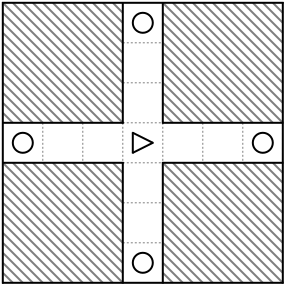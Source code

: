 <?xml version="1.0" encoding="UTF-8"?>
<dia:diagram xmlns:dia="http://www.lysator.liu.se/~alla/dia/">
  <dia:layer name="grilla" visible="true">
    <dia:object type="Standard - Line" version="0" id="O0">
      <dia:attribute name="obj_pos">
        <dia:point val="10.5,5.5"/>
      </dia:attribute>
      <dia:attribute name="obj_bb">
        <dia:rectangle val="10.475,5.475;10.525,7.525"/>
      </dia:attribute>
      <dia:attribute name="conn_endpoints">
        <dia:point val="10.5,5.5"/>
        <dia:point val="10.5,7.5"/>
      </dia:attribute>
      <dia:attribute name="numcp">
        <dia:int val="1"/>
      </dia:attribute>
      <dia:attribute name="line_color">
        <dia:color val="#7f7f7f"/>
      </dia:attribute>
      <dia:attribute name="line_width">
        <dia:real val="0.05"/>
      </dia:attribute>
      <dia:attribute name="line_style">
        <dia:enum val="4"/>
      </dia:attribute>
    </dia:object>
    <dia:object type="Standard - Line" version="0" id="O1">
      <dia:attribute name="obj_pos">
        <dia:point val="14.5,11.5"/>
      </dia:attribute>
      <dia:attribute name="obj_bb">
        <dia:rectangle val="14.475,11.475;16.525,11.525"/>
      </dia:attribute>
      <dia:attribute name="conn_endpoints">
        <dia:point val="14.5,11.5"/>
        <dia:point val="16.5,11.5"/>
      </dia:attribute>
      <dia:attribute name="numcp">
        <dia:int val="1"/>
      </dia:attribute>
      <dia:attribute name="line_color">
        <dia:color val="#7f7f7f"/>
      </dia:attribute>
      <dia:attribute name="line_width">
        <dia:real val="0.05"/>
      </dia:attribute>
      <dia:attribute name="line_style">
        <dia:enum val="4"/>
      </dia:attribute>
    </dia:object>
    <dia:object type="Standard - Line" version="0" id="O2">
      <dia:attribute name="obj_pos">
        <dia:point val="12.5,5.5"/>
      </dia:attribute>
      <dia:attribute name="obj_bb">
        <dia:rectangle val="12.475,5.475;12.525,7.525"/>
      </dia:attribute>
      <dia:attribute name="conn_endpoints">
        <dia:point val="12.5,5.5"/>
        <dia:point val="12.5,7.5"/>
      </dia:attribute>
      <dia:attribute name="numcp">
        <dia:int val="1"/>
      </dia:attribute>
      <dia:attribute name="line_color">
        <dia:color val="#7f7f7f"/>
      </dia:attribute>
      <dia:attribute name="line_width">
        <dia:real val="0.05"/>
      </dia:attribute>
      <dia:attribute name="line_style">
        <dia:enum val="4"/>
      </dia:attribute>
    </dia:object>
    <dia:object type="Standard - Line" version="0" id="O3">
      <dia:attribute name="obj_pos">
        <dia:point val="14.5,5.5"/>
      </dia:attribute>
      <dia:attribute name="obj_bb">
        <dia:rectangle val="14.475,5.475;16.525,5.525"/>
      </dia:attribute>
      <dia:attribute name="conn_endpoints">
        <dia:point val="14.5,5.5"/>
        <dia:point val="16.5,5.5"/>
      </dia:attribute>
      <dia:attribute name="numcp">
        <dia:int val="1"/>
      </dia:attribute>
      <dia:attribute name="line_color">
        <dia:color val="#7f7f7f"/>
      </dia:attribute>
      <dia:attribute name="line_width">
        <dia:real val="0.05"/>
      </dia:attribute>
      <dia:attribute name="line_style">
        <dia:enum val="4"/>
      </dia:attribute>
    </dia:object>
    <dia:object type="Standard - Line" version="0" id="O4">
      <dia:attribute name="obj_pos">
        <dia:point val="14.5,7.5"/>
      </dia:attribute>
      <dia:attribute name="obj_bb">
        <dia:rectangle val="14.475,7.475;16.525,7.525"/>
      </dia:attribute>
      <dia:attribute name="conn_endpoints">
        <dia:point val="14.5,7.5"/>
        <dia:point val="16.5,7.5"/>
      </dia:attribute>
      <dia:attribute name="numcp">
        <dia:int val="1"/>
      </dia:attribute>
      <dia:attribute name="line_color">
        <dia:color val="#7f7f7f"/>
      </dia:attribute>
      <dia:attribute name="line_width">
        <dia:real val="0.05"/>
      </dia:attribute>
      <dia:attribute name="line_style">
        <dia:enum val="4"/>
      </dia:attribute>
    </dia:object>
    <dia:object type="Standard - Line" version="0" id="O5">
      <dia:attribute name="obj_pos">
        <dia:point val="18.5,5.5"/>
      </dia:attribute>
      <dia:attribute name="obj_bb">
        <dia:rectangle val="18.475,5.475;18.525,7.525"/>
      </dia:attribute>
      <dia:attribute name="conn_endpoints">
        <dia:point val="18.5,5.5"/>
        <dia:point val="18.5,7.5"/>
      </dia:attribute>
      <dia:attribute name="numcp">
        <dia:int val="1"/>
      </dia:attribute>
      <dia:attribute name="line_color">
        <dia:color val="#7f7f7f"/>
      </dia:attribute>
      <dia:attribute name="line_width">
        <dia:real val="0.05"/>
      </dia:attribute>
      <dia:attribute name="line_style">
        <dia:enum val="4"/>
      </dia:attribute>
    </dia:object>
    <dia:object type="Standard - Line" version="0" id="O6">
      <dia:attribute name="obj_pos">
        <dia:point val="14.5,9.5"/>
      </dia:attribute>
      <dia:attribute name="obj_bb">
        <dia:rectangle val="14.475,9.475;16.525,9.525"/>
      </dia:attribute>
      <dia:attribute name="conn_endpoints">
        <dia:point val="14.5,9.5"/>
        <dia:point val="16.5,9.5"/>
      </dia:attribute>
      <dia:attribute name="numcp">
        <dia:int val="1"/>
      </dia:attribute>
      <dia:attribute name="line_color">
        <dia:color val="#7f7f7f"/>
      </dia:attribute>
      <dia:attribute name="line_width">
        <dia:real val="0.05"/>
      </dia:attribute>
      <dia:attribute name="line_style">
        <dia:enum val="4"/>
      </dia:attribute>
    </dia:object>
    <dia:object type="Standard - Line" version="0" id="O7">
      <dia:attribute name="obj_pos">
        <dia:point val="16.5,5.5"/>
      </dia:attribute>
      <dia:attribute name="obj_bb">
        <dia:rectangle val="16.475,5.475;16.525,7.525"/>
      </dia:attribute>
      <dia:attribute name="conn_endpoints">
        <dia:point val="16.5,5.5"/>
        <dia:point val="16.5,7.5"/>
      </dia:attribute>
      <dia:attribute name="numcp">
        <dia:int val="1"/>
      </dia:attribute>
      <dia:attribute name="line_color">
        <dia:color val="#7f7f7f"/>
      </dia:attribute>
      <dia:attribute name="line_width">
        <dia:real val="0.05"/>
      </dia:attribute>
      <dia:attribute name="line_style">
        <dia:enum val="4"/>
      </dia:attribute>
    </dia:object>
    <dia:object type="Standard - Line" version="0" id="O8">
      <dia:attribute name="obj_pos">
        <dia:point val="14.5,5.5"/>
      </dia:attribute>
      <dia:attribute name="obj_bb">
        <dia:rectangle val="14.475,5.475;14.525,7.525"/>
      </dia:attribute>
      <dia:attribute name="conn_endpoints">
        <dia:point val="14.5,5.5"/>
        <dia:point val="14.5,7.5"/>
      </dia:attribute>
      <dia:attribute name="numcp">
        <dia:int val="1"/>
      </dia:attribute>
      <dia:attribute name="line_color">
        <dia:color val="#7f7f7f"/>
      </dia:attribute>
      <dia:attribute name="line_width">
        <dia:real val="0.05"/>
      </dia:attribute>
      <dia:attribute name="line_style">
        <dia:enum val="4"/>
      </dia:attribute>
    </dia:object>
    <dia:object type="Standard - Line" version="0" id="O9">
      <dia:attribute name="obj_pos">
        <dia:point val="20.5,5.5"/>
      </dia:attribute>
      <dia:attribute name="obj_bb">
        <dia:rectangle val="20.475,5.475;20.525,7.525"/>
      </dia:attribute>
      <dia:attribute name="conn_endpoints">
        <dia:point val="20.5,5.5"/>
        <dia:point val="20.5,7.5"/>
      </dia:attribute>
      <dia:attribute name="numcp">
        <dia:int val="1"/>
      </dia:attribute>
      <dia:attribute name="line_color">
        <dia:color val="#7f7f7f"/>
      </dia:attribute>
      <dia:attribute name="line_width">
        <dia:real val="0.05"/>
      </dia:attribute>
      <dia:attribute name="line_style">
        <dia:enum val="4"/>
      </dia:attribute>
    </dia:object>
    <dia:object type="Standard - Line" version="0" id="O10">
      <dia:attribute name="obj_pos">
        <dia:point val="14.5,3.5"/>
      </dia:attribute>
      <dia:attribute name="obj_bb">
        <dia:rectangle val="14.475,3.475;16.525,3.525"/>
      </dia:attribute>
      <dia:attribute name="conn_endpoints">
        <dia:point val="14.5,3.5"/>
        <dia:point val="16.5,3.5"/>
      </dia:attribute>
      <dia:attribute name="numcp">
        <dia:int val="1"/>
      </dia:attribute>
      <dia:attribute name="line_color">
        <dia:color val="#7f7f7f"/>
      </dia:attribute>
      <dia:attribute name="line_width">
        <dia:real val="0.05"/>
      </dia:attribute>
      <dia:attribute name="line_style">
        <dia:enum val="4"/>
      </dia:attribute>
    </dia:object>
    <dia:object type="Standard - Line" version="0" id="O11">
      <dia:attribute name="obj_pos">
        <dia:point val="14.5,1.5"/>
      </dia:attribute>
      <dia:attribute name="obj_bb">
        <dia:rectangle val="14.475,1.475;16.525,1.525"/>
      </dia:attribute>
      <dia:attribute name="conn_endpoints">
        <dia:point val="14.5,1.5"/>
        <dia:point val="16.5,1.5"/>
      </dia:attribute>
      <dia:attribute name="numcp">
        <dia:int val="1"/>
      </dia:attribute>
      <dia:attribute name="line_color">
        <dia:color val="#7f7f7f"/>
      </dia:attribute>
      <dia:attribute name="line_width">
        <dia:real val="0.05"/>
      </dia:attribute>
      <dia:attribute name="line_style">
        <dia:enum val="4"/>
      </dia:attribute>
    </dia:object>
  </dia:layer>
  <dia:layer name="rallado" visible="true">
    <dia:object type="Standard - Line" version="0" id="O12">
      <dia:attribute name="obj_pos">
        <dia:point val="14,-0.5"/>
      </dia:attribute>
      <dia:attribute name="obj_bb">
        <dia:rectangle val="13.929,-0.571;14.571,0.071"/>
      </dia:attribute>
      <dia:attribute name="conn_endpoints">
        <dia:point val="14,-0.5"/>
        <dia:point val="14.5,0"/>
      </dia:attribute>
      <dia:attribute name="numcp">
        <dia:int val="1"/>
      </dia:attribute>
      <dia:attribute name="line_color">
        <dia:color val="#7f7f7f"/>
      </dia:attribute>
    </dia:object>
    <dia:object type="Standard - Line" version="0" id="O13">
      <dia:attribute name="obj_pos">
        <dia:point val="13.5,-0.5"/>
      </dia:attribute>
      <dia:attribute name="obj_bb">
        <dia:rectangle val="13.429,-0.571;14.571,0.571"/>
      </dia:attribute>
      <dia:attribute name="conn_endpoints">
        <dia:point val="13.5,-0.5"/>
        <dia:point val="14.5,0.5"/>
      </dia:attribute>
      <dia:attribute name="numcp">
        <dia:int val="1"/>
      </dia:attribute>
      <dia:attribute name="line_color">
        <dia:color val="#7f7f7f"/>
      </dia:attribute>
    </dia:object>
    <dia:object type="Standard - Line" version="0" id="O14">
      <dia:attribute name="obj_pos">
        <dia:point val="13,-0.5"/>
      </dia:attribute>
      <dia:attribute name="obj_bb">
        <dia:rectangle val="12.929,-0.571;14.571,1.071"/>
      </dia:attribute>
      <dia:attribute name="conn_endpoints">
        <dia:point val="13,-0.5"/>
        <dia:point val="14.5,1"/>
      </dia:attribute>
      <dia:attribute name="numcp">
        <dia:int val="1"/>
      </dia:attribute>
      <dia:attribute name="line_color">
        <dia:color val="#7f7f7f"/>
      </dia:attribute>
    </dia:object>
    <dia:object type="Standard - Line" version="0" id="O15">
      <dia:attribute name="obj_pos">
        <dia:point val="12.5,-0.5"/>
      </dia:attribute>
      <dia:attribute name="obj_bb">
        <dia:rectangle val="12.429,-0.571;14.571,1.571"/>
      </dia:attribute>
      <dia:attribute name="conn_endpoints">
        <dia:point val="12.5,-0.5"/>
        <dia:point val="14.5,1.5"/>
      </dia:attribute>
      <dia:attribute name="numcp">
        <dia:int val="1"/>
      </dia:attribute>
      <dia:attribute name="line_color">
        <dia:color val="#7f7f7f"/>
      </dia:attribute>
    </dia:object>
    <dia:object type="Standard - Line" version="0" id="O16">
      <dia:attribute name="obj_pos">
        <dia:point val="12,-0.5"/>
      </dia:attribute>
      <dia:attribute name="obj_bb">
        <dia:rectangle val="11.929,-0.571;14.571,2.071"/>
      </dia:attribute>
      <dia:attribute name="conn_endpoints">
        <dia:point val="12,-0.5"/>
        <dia:point val="14.5,2"/>
      </dia:attribute>
      <dia:attribute name="numcp">
        <dia:int val="1"/>
      </dia:attribute>
      <dia:attribute name="line_color">
        <dia:color val="#7f7f7f"/>
      </dia:attribute>
    </dia:object>
    <dia:object type="Standard - Line" version="0" id="O17">
      <dia:attribute name="obj_pos">
        <dia:point val="11.5,-0.5"/>
      </dia:attribute>
      <dia:attribute name="obj_bb">
        <dia:rectangle val="11.429,-0.571;14.571,2.571"/>
      </dia:attribute>
      <dia:attribute name="conn_endpoints">
        <dia:point val="11.5,-0.5"/>
        <dia:point val="14.5,2.5"/>
      </dia:attribute>
      <dia:attribute name="numcp">
        <dia:int val="1"/>
      </dia:attribute>
      <dia:attribute name="line_color">
        <dia:color val="#7f7f7f"/>
      </dia:attribute>
    </dia:object>
    <dia:object type="Standard - Line" version="0" id="O18">
      <dia:attribute name="obj_pos">
        <dia:point val="8.5,-0.5"/>
      </dia:attribute>
      <dia:attribute name="obj_bb">
        <dia:rectangle val="8.429,-0.571;14.571,5.571"/>
      </dia:attribute>
      <dia:attribute name="conn_endpoints">
        <dia:point val="8.5,-0.5"/>
        <dia:point val="14.5,5.5"/>
      </dia:attribute>
      <dia:attribute name="numcp">
        <dia:int val="1"/>
      </dia:attribute>
      <dia:attribute name="line_color">
        <dia:color val="#7f7f7f"/>
      </dia:attribute>
    </dia:object>
    <dia:object type="Standard - Line" version="0" id="O19">
      <dia:attribute name="obj_pos">
        <dia:point val="10.5,-0.5"/>
      </dia:attribute>
      <dia:attribute name="obj_bb">
        <dia:rectangle val="10.429,-0.571;14.571,3.571"/>
      </dia:attribute>
      <dia:attribute name="conn_endpoints">
        <dia:point val="10.5,-0.5"/>
        <dia:point val="14.5,3.5"/>
      </dia:attribute>
      <dia:attribute name="numcp">
        <dia:int val="1"/>
      </dia:attribute>
      <dia:attribute name="line_color">
        <dia:color val="#7f7f7f"/>
      </dia:attribute>
    </dia:object>
    <dia:object type="Standard - Line" version="0" id="O20">
      <dia:attribute name="obj_pos">
        <dia:point val="10,-0.5"/>
      </dia:attribute>
      <dia:attribute name="obj_bb">
        <dia:rectangle val="9.929,-0.571;14.571,4.071"/>
      </dia:attribute>
      <dia:attribute name="conn_endpoints">
        <dia:point val="10,-0.5"/>
        <dia:point val="14.5,4"/>
      </dia:attribute>
      <dia:attribute name="numcp">
        <dia:int val="1"/>
      </dia:attribute>
      <dia:attribute name="line_color">
        <dia:color val="#7f7f7f"/>
      </dia:attribute>
    </dia:object>
    <dia:object type="Standard - Line" version="0" id="O21">
      <dia:attribute name="obj_pos">
        <dia:point val="9.5,-0.5"/>
      </dia:attribute>
      <dia:attribute name="obj_bb">
        <dia:rectangle val="9.429,-0.571;14.571,4.571"/>
      </dia:attribute>
      <dia:attribute name="conn_endpoints">
        <dia:point val="9.5,-0.5"/>
        <dia:point val="14.5,4.5"/>
      </dia:attribute>
      <dia:attribute name="numcp">
        <dia:int val="1"/>
      </dia:attribute>
      <dia:attribute name="line_color">
        <dia:color val="#7f7f7f"/>
      </dia:attribute>
    </dia:object>
    <dia:object type="Standard - Line" version="0" id="O22">
      <dia:attribute name="obj_pos">
        <dia:point val="14.5,5"/>
      </dia:attribute>
      <dia:attribute name="obj_bb">
        <dia:rectangle val="8.929,-0.571;14.571,5.071"/>
      </dia:attribute>
      <dia:attribute name="conn_endpoints">
        <dia:point val="14.5,5"/>
        <dia:point val="9,-0.5"/>
      </dia:attribute>
      <dia:attribute name="numcp">
        <dia:int val="1"/>
      </dia:attribute>
      <dia:attribute name="line_color">
        <dia:color val="#7f7f7f"/>
      </dia:attribute>
    </dia:object>
    <dia:object type="Standard - Line" version="0" id="O23">
      <dia:attribute name="obj_pos">
        <dia:point val="14.5,3"/>
      </dia:attribute>
      <dia:attribute name="obj_bb">
        <dia:rectangle val="10.929,-0.571;14.571,3.071"/>
      </dia:attribute>
      <dia:attribute name="conn_endpoints">
        <dia:point val="14.5,3"/>
        <dia:point val="11,-0.5"/>
      </dia:attribute>
      <dia:attribute name="numcp">
        <dia:int val="1"/>
      </dia:attribute>
      <dia:attribute name="line_color">
        <dia:color val="#7f7f7f"/>
      </dia:attribute>
    </dia:object>
    <dia:object type="Standard - Line" version="0" id="O24">
      <dia:attribute name="obj_pos">
        <dia:point val="14,5.5"/>
      </dia:attribute>
      <dia:attribute name="obj_bb">
        <dia:rectangle val="8.429,-0.071;14.071,5.571"/>
      </dia:attribute>
      <dia:attribute name="conn_endpoints">
        <dia:point val="14,5.5"/>
        <dia:point val="8.5,8.882e-16"/>
      </dia:attribute>
      <dia:attribute name="numcp">
        <dia:int val="1"/>
      </dia:attribute>
      <dia:attribute name="line_color">
        <dia:color val="#7f7f7f"/>
      </dia:attribute>
    </dia:object>
    <dia:object type="Standard - Line" version="0" id="O25">
      <dia:attribute name="obj_pos">
        <dia:point val="13.5,5.5"/>
      </dia:attribute>
      <dia:attribute name="obj_bb">
        <dia:rectangle val="8.429,0.429;13.571,5.571"/>
      </dia:attribute>
      <dia:attribute name="conn_endpoints">
        <dia:point val="13.5,5.5"/>
        <dia:point val="8.5,0.5"/>
      </dia:attribute>
      <dia:attribute name="numcp">
        <dia:int val="1"/>
      </dia:attribute>
      <dia:attribute name="line_color">
        <dia:color val="#7f7f7f"/>
      </dia:attribute>
    </dia:object>
    <dia:object type="Standard - Line" version="0" id="O26">
      <dia:attribute name="obj_pos">
        <dia:point val="13,5.5"/>
      </dia:attribute>
      <dia:attribute name="obj_bb">
        <dia:rectangle val="8.429,0.929;13.071,5.571"/>
      </dia:attribute>
      <dia:attribute name="conn_endpoints">
        <dia:point val="13,5.5"/>
        <dia:point val="8.5,1"/>
      </dia:attribute>
      <dia:attribute name="numcp">
        <dia:int val="1"/>
      </dia:attribute>
      <dia:attribute name="line_color">
        <dia:color val="#7f7f7f"/>
      </dia:attribute>
    </dia:object>
    <dia:object type="Standard - Line" version="0" id="O27">
      <dia:attribute name="obj_pos">
        <dia:point val="12.5,5.5"/>
      </dia:attribute>
      <dia:attribute name="obj_bb">
        <dia:rectangle val="8.429,1.429;12.571,5.571"/>
      </dia:attribute>
      <dia:attribute name="conn_endpoints">
        <dia:point val="12.5,5.5"/>
        <dia:point val="8.5,1.5"/>
      </dia:attribute>
      <dia:attribute name="numcp">
        <dia:int val="1"/>
      </dia:attribute>
      <dia:attribute name="line_color">
        <dia:color val="#7f7f7f"/>
      </dia:attribute>
    </dia:object>
    <dia:object type="Standard - Line" version="0" id="O28">
      <dia:attribute name="obj_pos">
        <dia:point val="12,5.5"/>
      </dia:attribute>
      <dia:attribute name="obj_bb">
        <dia:rectangle val="8.429,1.929;12.071,5.571"/>
      </dia:attribute>
      <dia:attribute name="conn_endpoints">
        <dia:point val="12,5.5"/>
        <dia:point val="8.5,2"/>
      </dia:attribute>
      <dia:attribute name="numcp">
        <dia:int val="1"/>
      </dia:attribute>
      <dia:attribute name="line_color">
        <dia:color val="#7f7f7f"/>
      </dia:attribute>
    </dia:object>
    <dia:object type="Standard - Line" version="0" id="O29">
      <dia:attribute name="obj_pos">
        <dia:point val="11.5,5.5"/>
      </dia:attribute>
      <dia:attribute name="obj_bb">
        <dia:rectangle val="8.429,2.429;11.571,5.571"/>
      </dia:attribute>
      <dia:attribute name="conn_endpoints">
        <dia:point val="11.5,5.5"/>
        <dia:point val="8.5,2.5"/>
      </dia:attribute>
      <dia:attribute name="numcp">
        <dia:int val="1"/>
      </dia:attribute>
      <dia:attribute name="line_color">
        <dia:color val="#7f7f7f"/>
      </dia:attribute>
    </dia:object>
    <dia:object type="Standard - Line" version="0" id="O30">
      <dia:attribute name="obj_pos">
        <dia:point val="11,5.5"/>
      </dia:attribute>
      <dia:attribute name="obj_bb">
        <dia:rectangle val="8.429,2.929;11.071,5.571"/>
      </dia:attribute>
      <dia:attribute name="conn_endpoints">
        <dia:point val="11,5.5"/>
        <dia:point val="8.5,3"/>
      </dia:attribute>
      <dia:attribute name="numcp">
        <dia:int val="1"/>
      </dia:attribute>
      <dia:attribute name="line_color">
        <dia:color val="#7f7f7f"/>
      </dia:attribute>
    </dia:object>
    <dia:object type="Standard - Line" version="0" id="O31">
      <dia:attribute name="obj_pos">
        <dia:point val="10.5,5.5"/>
      </dia:attribute>
      <dia:attribute name="obj_bb">
        <dia:rectangle val="8.429,3.429;10.571,5.571"/>
      </dia:attribute>
      <dia:attribute name="conn_endpoints">
        <dia:point val="10.5,5.5"/>
        <dia:point val="8.5,3.5"/>
      </dia:attribute>
      <dia:attribute name="numcp">
        <dia:int val="1"/>
      </dia:attribute>
      <dia:attribute name="line_color">
        <dia:color val="#7f7f7f"/>
      </dia:attribute>
    </dia:object>
    <dia:object type="Standard - Line" version="0" id="O32">
      <dia:attribute name="obj_pos">
        <dia:point val="10,5.5"/>
      </dia:attribute>
      <dia:attribute name="obj_bb">
        <dia:rectangle val="8.429,3.929;10.071,5.571"/>
      </dia:attribute>
      <dia:attribute name="conn_endpoints">
        <dia:point val="10,5.5"/>
        <dia:point val="8.5,4"/>
      </dia:attribute>
      <dia:attribute name="numcp">
        <dia:int val="1"/>
      </dia:attribute>
      <dia:attribute name="line_color">
        <dia:color val="#7f7f7f"/>
      </dia:attribute>
    </dia:object>
    <dia:object type="Standard - Line" version="0" id="O33">
      <dia:attribute name="obj_pos">
        <dia:point val="9.5,5.5"/>
      </dia:attribute>
      <dia:attribute name="obj_bb">
        <dia:rectangle val="8.429,4.429;9.571,5.571"/>
      </dia:attribute>
      <dia:attribute name="conn_endpoints">
        <dia:point val="9.5,5.5"/>
        <dia:point val="8.5,4.5"/>
      </dia:attribute>
      <dia:attribute name="numcp">
        <dia:int val="1"/>
      </dia:attribute>
      <dia:attribute name="line_color">
        <dia:color val="#7f7f7f"/>
      </dia:attribute>
    </dia:object>
    <dia:object type="Standard - Line" version="0" id="O34">
      <dia:attribute name="obj_pos">
        <dia:point val="9,5.5"/>
      </dia:attribute>
      <dia:attribute name="obj_bb">
        <dia:rectangle val="8.429,4.929;9.071,5.571"/>
      </dia:attribute>
      <dia:attribute name="conn_endpoints">
        <dia:point val="9,5.5"/>
        <dia:point val="8.5,5"/>
      </dia:attribute>
      <dia:attribute name="numcp">
        <dia:int val="1"/>
      </dia:attribute>
      <dia:attribute name="line_color">
        <dia:color val="#7f7f7f"/>
      </dia:attribute>
    </dia:object>
    <dia:object type="Standard - Line" version="0" id="O35">
      <dia:attribute name="obj_pos">
        <dia:point val="22,-0.5"/>
      </dia:attribute>
      <dia:attribute name="obj_bb">
        <dia:rectangle val="21.929,-0.571;22.571,0.071"/>
      </dia:attribute>
      <dia:attribute name="conn_endpoints">
        <dia:point val="22,-0.5"/>
        <dia:point val="22.5,-1.332e-15"/>
      </dia:attribute>
      <dia:attribute name="numcp">
        <dia:int val="1"/>
      </dia:attribute>
      <dia:attribute name="line_color">
        <dia:color val="#7f7f7f"/>
      </dia:attribute>
    </dia:object>
    <dia:object type="Standard - Line" version="0" id="O36">
      <dia:attribute name="obj_pos">
        <dia:point val="21.5,-0.5"/>
      </dia:attribute>
      <dia:attribute name="obj_bb">
        <dia:rectangle val="21.429,-0.571;22.571,0.571"/>
      </dia:attribute>
      <dia:attribute name="conn_endpoints">
        <dia:point val="21.5,-0.5"/>
        <dia:point val="22.5,0.5"/>
      </dia:attribute>
      <dia:attribute name="numcp">
        <dia:int val="1"/>
      </dia:attribute>
      <dia:attribute name="line_color">
        <dia:color val="#7f7f7f"/>
      </dia:attribute>
    </dia:object>
    <dia:object type="Standard - Line" version="0" id="O37">
      <dia:attribute name="obj_pos">
        <dia:point val="21,-0.5"/>
      </dia:attribute>
      <dia:attribute name="obj_bb">
        <dia:rectangle val="20.929,-0.571;22.571,1.071"/>
      </dia:attribute>
      <dia:attribute name="conn_endpoints">
        <dia:point val="21,-0.5"/>
        <dia:point val="22.5,1"/>
      </dia:attribute>
      <dia:attribute name="numcp">
        <dia:int val="1"/>
      </dia:attribute>
      <dia:attribute name="line_color">
        <dia:color val="#7f7f7f"/>
      </dia:attribute>
    </dia:object>
    <dia:object type="Standard - Line" version="0" id="O38">
      <dia:attribute name="obj_pos">
        <dia:point val="20.5,-0.5"/>
      </dia:attribute>
      <dia:attribute name="obj_bb">
        <dia:rectangle val="20.429,-0.571;22.571,1.571"/>
      </dia:attribute>
      <dia:attribute name="conn_endpoints">
        <dia:point val="20.5,-0.5"/>
        <dia:point val="22.5,1.5"/>
      </dia:attribute>
      <dia:attribute name="numcp">
        <dia:int val="1"/>
      </dia:attribute>
      <dia:attribute name="line_color">
        <dia:color val="#7f7f7f"/>
      </dia:attribute>
    </dia:object>
    <dia:object type="Standard - Line" version="0" id="O39">
      <dia:attribute name="obj_pos">
        <dia:point val="20,-0.5"/>
      </dia:attribute>
      <dia:attribute name="obj_bb">
        <dia:rectangle val="19.929,-0.571;22.571,2.071"/>
      </dia:attribute>
      <dia:attribute name="conn_endpoints">
        <dia:point val="20,-0.5"/>
        <dia:point val="22.5,2"/>
      </dia:attribute>
      <dia:attribute name="numcp">
        <dia:int val="1"/>
      </dia:attribute>
      <dia:attribute name="line_color">
        <dia:color val="#7f7f7f"/>
      </dia:attribute>
    </dia:object>
    <dia:object type="Standard - Line" version="0" id="O40">
      <dia:attribute name="obj_pos">
        <dia:point val="19.5,-0.5"/>
      </dia:attribute>
      <dia:attribute name="obj_bb">
        <dia:rectangle val="19.429,-0.571;22.571,2.571"/>
      </dia:attribute>
      <dia:attribute name="conn_endpoints">
        <dia:point val="19.5,-0.5"/>
        <dia:point val="22.5,2.5"/>
      </dia:attribute>
      <dia:attribute name="numcp">
        <dia:int val="1"/>
      </dia:attribute>
      <dia:attribute name="line_color">
        <dia:color val="#7f7f7f"/>
      </dia:attribute>
    </dia:object>
    <dia:object type="Standard - Line" version="0" id="O41">
      <dia:attribute name="obj_pos">
        <dia:point val="16.5,-0.5"/>
      </dia:attribute>
      <dia:attribute name="obj_bb">
        <dia:rectangle val="16.429,-0.571;22.571,5.571"/>
      </dia:attribute>
      <dia:attribute name="conn_endpoints">
        <dia:point val="16.5,-0.5"/>
        <dia:point val="22.5,5.5"/>
      </dia:attribute>
      <dia:attribute name="numcp">
        <dia:int val="1"/>
      </dia:attribute>
      <dia:attribute name="line_color">
        <dia:color val="#7f7f7f"/>
      </dia:attribute>
    </dia:object>
    <dia:object type="Standard - Line" version="0" id="O42">
      <dia:attribute name="obj_pos">
        <dia:point val="18.5,-0.5"/>
      </dia:attribute>
      <dia:attribute name="obj_bb">
        <dia:rectangle val="18.429,-0.571;22.571,3.571"/>
      </dia:attribute>
      <dia:attribute name="conn_endpoints">
        <dia:point val="18.5,-0.5"/>
        <dia:point val="22.5,3.5"/>
      </dia:attribute>
      <dia:attribute name="numcp">
        <dia:int val="1"/>
      </dia:attribute>
      <dia:attribute name="line_color">
        <dia:color val="#7f7f7f"/>
      </dia:attribute>
    </dia:object>
    <dia:object type="Standard - Line" version="0" id="O43">
      <dia:attribute name="obj_pos">
        <dia:point val="18,-0.5"/>
      </dia:attribute>
      <dia:attribute name="obj_bb">
        <dia:rectangle val="17.929,-0.571;22.571,4.071"/>
      </dia:attribute>
      <dia:attribute name="conn_endpoints">
        <dia:point val="18,-0.5"/>
        <dia:point val="22.5,4"/>
      </dia:attribute>
      <dia:attribute name="numcp">
        <dia:int val="1"/>
      </dia:attribute>
      <dia:attribute name="line_color">
        <dia:color val="#7f7f7f"/>
      </dia:attribute>
    </dia:object>
    <dia:object type="Standard - Line" version="0" id="O44">
      <dia:attribute name="obj_pos">
        <dia:point val="17.5,-0.5"/>
      </dia:attribute>
      <dia:attribute name="obj_bb">
        <dia:rectangle val="17.429,-0.571;22.571,4.571"/>
      </dia:attribute>
      <dia:attribute name="conn_endpoints">
        <dia:point val="17.5,-0.5"/>
        <dia:point val="22.5,4.5"/>
      </dia:attribute>
      <dia:attribute name="numcp">
        <dia:int val="1"/>
      </dia:attribute>
      <dia:attribute name="line_color">
        <dia:color val="#7f7f7f"/>
      </dia:attribute>
    </dia:object>
    <dia:object type="Standard - Line" version="0" id="O45">
      <dia:attribute name="obj_pos">
        <dia:point val="22.5,5"/>
      </dia:attribute>
      <dia:attribute name="obj_bb">
        <dia:rectangle val="16.929,-0.571;22.571,5.071"/>
      </dia:attribute>
      <dia:attribute name="conn_endpoints">
        <dia:point val="22.5,5"/>
        <dia:point val="17,-0.5"/>
      </dia:attribute>
      <dia:attribute name="numcp">
        <dia:int val="1"/>
      </dia:attribute>
      <dia:attribute name="line_color">
        <dia:color val="#7f7f7f"/>
      </dia:attribute>
    </dia:object>
    <dia:object type="Standard - Line" version="0" id="O46">
      <dia:attribute name="obj_pos">
        <dia:point val="22.5,3"/>
      </dia:attribute>
      <dia:attribute name="obj_bb">
        <dia:rectangle val="18.929,-0.571;22.571,3.071"/>
      </dia:attribute>
      <dia:attribute name="conn_endpoints">
        <dia:point val="22.5,3"/>
        <dia:point val="19,-0.5"/>
      </dia:attribute>
      <dia:attribute name="numcp">
        <dia:int val="1"/>
      </dia:attribute>
      <dia:attribute name="line_color">
        <dia:color val="#7f7f7f"/>
      </dia:attribute>
    </dia:object>
    <dia:object type="Standard - Line" version="0" id="O47">
      <dia:attribute name="obj_pos">
        <dia:point val="22,5.5"/>
      </dia:attribute>
      <dia:attribute name="obj_bb">
        <dia:rectangle val="16.429,-0.071;22.071,5.571"/>
      </dia:attribute>
      <dia:attribute name="conn_endpoints">
        <dia:point val="22,5.5"/>
        <dia:point val="16.5,8.882e-16"/>
      </dia:attribute>
      <dia:attribute name="numcp">
        <dia:int val="1"/>
      </dia:attribute>
      <dia:attribute name="line_color">
        <dia:color val="#7f7f7f"/>
      </dia:attribute>
    </dia:object>
    <dia:object type="Standard - Line" version="0" id="O48">
      <dia:attribute name="obj_pos">
        <dia:point val="21.5,5.5"/>
      </dia:attribute>
      <dia:attribute name="obj_bb">
        <dia:rectangle val="16.429,0.429;21.571,5.571"/>
      </dia:attribute>
      <dia:attribute name="conn_endpoints">
        <dia:point val="21.5,5.5"/>
        <dia:point val="16.5,0.5"/>
      </dia:attribute>
      <dia:attribute name="numcp">
        <dia:int val="1"/>
      </dia:attribute>
      <dia:attribute name="line_color">
        <dia:color val="#7f7f7f"/>
      </dia:attribute>
    </dia:object>
    <dia:object type="Standard - Line" version="0" id="O49">
      <dia:attribute name="obj_pos">
        <dia:point val="21,5.5"/>
      </dia:attribute>
      <dia:attribute name="obj_bb">
        <dia:rectangle val="16.429,0.929;21.071,5.571"/>
      </dia:attribute>
      <dia:attribute name="conn_endpoints">
        <dia:point val="21,5.5"/>
        <dia:point val="16.5,1"/>
      </dia:attribute>
      <dia:attribute name="numcp">
        <dia:int val="1"/>
      </dia:attribute>
      <dia:attribute name="line_color">
        <dia:color val="#7f7f7f"/>
      </dia:attribute>
    </dia:object>
    <dia:object type="Standard - Line" version="0" id="O50">
      <dia:attribute name="obj_pos">
        <dia:point val="20.5,5.5"/>
      </dia:attribute>
      <dia:attribute name="obj_bb">
        <dia:rectangle val="16.429,1.429;20.571,5.571"/>
      </dia:attribute>
      <dia:attribute name="conn_endpoints">
        <dia:point val="20.5,5.5"/>
        <dia:point val="16.5,1.5"/>
      </dia:attribute>
      <dia:attribute name="numcp">
        <dia:int val="1"/>
      </dia:attribute>
      <dia:attribute name="line_color">
        <dia:color val="#7f7f7f"/>
      </dia:attribute>
    </dia:object>
    <dia:object type="Standard - Line" version="0" id="O51">
      <dia:attribute name="obj_pos">
        <dia:point val="20,5.5"/>
      </dia:attribute>
      <dia:attribute name="obj_bb">
        <dia:rectangle val="16.429,1.929;20.071,5.571"/>
      </dia:attribute>
      <dia:attribute name="conn_endpoints">
        <dia:point val="20,5.5"/>
        <dia:point val="16.5,2"/>
      </dia:attribute>
      <dia:attribute name="numcp">
        <dia:int val="1"/>
      </dia:attribute>
      <dia:attribute name="line_color">
        <dia:color val="#7f7f7f"/>
      </dia:attribute>
    </dia:object>
    <dia:object type="Standard - Line" version="0" id="O52">
      <dia:attribute name="obj_pos">
        <dia:point val="19.5,5.5"/>
      </dia:attribute>
      <dia:attribute name="obj_bb">
        <dia:rectangle val="16.429,2.429;19.571,5.571"/>
      </dia:attribute>
      <dia:attribute name="conn_endpoints">
        <dia:point val="19.5,5.5"/>
        <dia:point val="16.5,2.5"/>
      </dia:attribute>
      <dia:attribute name="numcp">
        <dia:int val="1"/>
      </dia:attribute>
      <dia:attribute name="line_color">
        <dia:color val="#7f7f7f"/>
      </dia:attribute>
    </dia:object>
    <dia:object type="Standard - Line" version="0" id="O53">
      <dia:attribute name="obj_pos">
        <dia:point val="19,5.5"/>
      </dia:attribute>
      <dia:attribute name="obj_bb">
        <dia:rectangle val="16.429,2.929;19.071,5.571"/>
      </dia:attribute>
      <dia:attribute name="conn_endpoints">
        <dia:point val="19,5.5"/>
        <dia:point val="16.5,3"/>
      </dia:attribute>
      <dia:attribute name="numcp">
        <dia:int val="1"/>
      </dia:attribute>
      <dia:attribute name="line_color">
        <dia:color val="#7f7f7f"/>
      </dia:attribute>
    </dia:object>
    <dia:object type="Standard - Line" version="0" id="O54">
      <dia:attribute name="obj_pos">
        <dia:point val="18.5,5.5"/>
      </dia:attribute>
      <dia:attribute name="obj_bb">
        <dia:rectangle val="16.429,3.429;18.571,5.571"/>
      </dia:attribute>
      <dia:attribute name="conn_endpoints">
        <dia:point val="18.5,5.5"/>
        <dia:point val="16.5,3.5"/>
      </dia:attribute>
      <dia:attribute name="numcp">
        <dia:int val="1"/>
      </dia:attribute>
      <dia:attribute name="line_color">
        <dia:color val="#7f7f7f"/>
      </dia:attribute>
    </dia:object>
    <dia:object type="Standard - Line" version="0" id="O55">
      <dia:attribute name="obj_pos">
        <dia:point val="18,5.5"/>
      </dia:attribute>
      <dia:attribute name="obj_bb">
        <dia:rectangle val="16.429,3.929;18.071,5.571"/>
      </dia:attribute>
      <dia:attribute name="conn_endpoints">
        <dia:point val="18,5.5"/>
        <dia:point val="16.5,4"/>
      </dia:attribute>
      <dia:attribute name="numcp">
        <dia:int val="1"/>
      </dia:attribute>
      <dia:attribute name="line_color">
        <dia:color val="#7f7f7f"/>
      </dia:attribute>
    </dia:object>
    <dia:object type="Standard - Line" version="0" id="O56">
      <dia:attribute name="obj_pos">
        <dia:point val="17.5,5.5"/>
      </dia:attribute>
      <dia:attribute name="obj_bb">
        <dia:rectangle val="16.429,4.429;17.571,5.571"/>
      </dia:attribute>
      <dia:attribute name="conn_endpoints">
        <dia:point val="17.5,5.5"/>
        <dia:point val="16.5,4.5"/>
      </dia:attribute>
      <dia:attribute name="numcp">
        <dia:int val="1"/>
      </dia:attribute>
      <dia:attribute name="line_color">
        <dia:color val="#7f7f7f"/>
      </dia:attribute>
    </dia:object>
    <dia:object type="Standard - Line" version="0" id="O57">
      <dia:attribute name="obj_pos">
        <dia:point val="17,5.5"/>
      </dia:attribute>
      <dia:attribute name="obj_bb">
        <dia:rectangle val="16.429,4.929;17.071,5.571"/>
      </dia:attribute>
      <dia:attribute name="conn_endpoints">
        <dia:point val="17,5.5"/>
        <dia:point val="16.5,5"/>
      </dia:attribute>
      <dia:attribute name="numcp">
        <dia:int val="1"/>
      </dia:attribute>
      <dia:attribute name="line_color">
        <dia:color val="#7f7f7f"/>
      </dia:attribute>
    </dia:object>
    <dia:object type="Standard - Line" version="0" id="O58">
      <dia:attribute name="obj_pos">
        <dia:point val="14,7.5"/>
      </dia:attribute>
      <dia:attribute name="obj_bb">
        <dia:rectangle val="13.929,7.429;14.571,8.071"/>
      </dia:attribute>
      <dia:attribute name="conn_endpoints">
        <dia:point val="14,7.5"/>
        <dia:point val="14.5,8"/>
      </dia:attribute>
      <dia:attribute name="numcp">
        <dia:int val="1"/>
      </dia:attribute>
      <dia:attribute name="line_color">
        <dia:color val="#7f7f7f"/>
      </dia:attribute>
    </dia:object>
    <dia:object type="Standard - Line" version="0" id="O59">
      <dia:attribute name="obj_pos">
        <dia:point val="13.5,7.5"/>
      </dia:attribute>
      <dia:attribute name="obj_bb">
        <dia:rectangle val="13.429,7.429;14.571,8.571"/>
      </dia:attribute>
      <dia:attribute name="conn_endpoints">
        <dia:point val="13.5,7.5"/>
        <dia:point val="14.5,8.5"/>
      </dia:attribute>
      <dia:attribute name="numcp">
        <dia:int val="1"/>
      </dia:attribute>
      <dia:attribute name="line_color">
        <dia:color val="#7f7f7f"/>
      </dia:attribute>
    </dia:object>
    <dia:object type="Standard - Line" version="0" id="O60">
      <dia:attribute name="obj_pos">
        <dia:point val="13,7.5"/>
      </dia:attribute>
      <dia:attribute name="obj_bb">
        <dia:rectangle val="12.929,7.429;14.571,9.071"/>
      </dia:attribute>
      <dia:attribute name="conn_endpoints">
        <dia:point val="13,7.5"/>
        <dia:point val="14.5,9"/>
      </dia:attribute>
      <dia:attribute name="numcp">
        <dia:int val="1"/>
      </dia:attribute>
      <dia:attribute name="line_color">
        <dia:color val="#7f7f7f"/>
      </dia:attribute>
    </dia:object>
    <dia:object type="Standard - Line" version="0" id="O61">
      <dia:attribute name="obj_pos">
        <dia:point val="12.5,7.5"/>
      </dia:attribute>
      <dia:attribute name="obj_bb">
        <dia:rectangle val="12.429,7.429;14.571,9.571"/>
      </dia:attribute>
      <dia:attribute name="conn_endpoints">
        <dia:point val="12.5,7.5"/>
        <dia:point val="14.5,9.5"/>
      </dia:attribute>
      <dia:attribute name="numcp">
        <dia:int val="1"/>
      </dia:attribute>
      <dia:attribute name="line_color">
        <dia:color val="#7f7f7f"/>
      </dia:attribute>
    </dia:object>
    <dia:object type="Standard - Line" version="0" id="O62">
      <dia:attribute name="obj_pos">
        <dia:point val="12,7.5"/>
      </dia:attribute>
      <dia:attribute name="obj_bb">
        <dia:rectangle val="11.929,7.429;14.571,10.071"/>
      </dia:attribute>
      <dia:attribute name="conn_endpoints">
        <dia:point val="12,7.5"/>
        <dia:point val="14.5,10"/>
      </dia:attribute>
      <dia:attribute name="numcp">
        <dia:int val="1"/>
      </dia:attribute>
      <dia:attribute name="line_color">
        <dia:color val="#7f7f7f"/>
      </dia:attribute>
    </dia:object>
    <dia:object type="Standard - Line" version="0" id="O63">
      <dia:attribute name="obj_pos">
        <dia:point val="11.5,7.5"/>
      </dia:attribute>
      <dia:attribute name="obj_bb">
        <dia:rectangle val="11.429,7.429;14.571,10.571"/>
      </dia:attribute>
      <dia:attribute name="conn_endpoints">
        <dia:point val="11.5,7.5"/>
        <dia:point val="14.5,10.5"/>
      </dia:attribute>
      <dia:attribute name="numcp">
        <dia:int val="1"/>
      </dia:attribute>
      <dia:attribute name="line_color">
        <dia:color val="#7f7f7f"/>
      </dia:attribute>
    </dia:object>
    <dia:object type="Standard - Line" version="0" id="O64">
      <dia:attribute name="obj_pos">
        <dia:point val="8.5,7.5"/>
      </dia:attribute>
      <dia:attribute name="obj_bb">
        <dia:rectangle val="8.429,7.429;14.571,13.571"/>
      </dia:attribute>
      <dia:attribute name="conn_endpoints">
        <dia:point val="8.5,7.5"/>
        <dia:point val="14.5,13.5"/>
      </dia:attribute>
      <dia:attribute name="numcp">
        <dia:int val="1"/>
      </dia:attribute>
      <dia:attribute name="line_color">
        <dia:color val="#7f7f7f"/>
      </dia:attribute>
    </dia:object>
    <dia:object type="Standard - Line" version="0" id="O65">
      <dia:attribute name="obj_pos">
        <dia:point val="10.5,7.5"/>
      </dia:attribute>
      <dia:attribute name="obj_bb">
        <dia:rectangle val="10.429,7.429;14.571,11.571"/>
      </dia:attribute>
      <dia:attribute name="conn_endpoints">
        <dia:point val="10.5,7.5"/>
        <dia:point val="14.5,11.5"/>
      </dia:attribute>
      <dia:attribute name="numcp">
        <dia:int val="1"/>
      </dia:attribute>
      <dia:attribute name="line_color">
        <dia:color val="#7f7f7f"/>
      </dia:attribute>
    </dia:object>
    <dia:object type="Standard - Line" version="0" id="O66">
      <dia:attribute name="obj_pos">
        <dia:point val="10,7.5"/>
      </dia:attribute>
      <dia:attribute name="obj_bb">
        <dia:rectangle val="9.929,7.429;14.571,12.071"/>
      </dia:attribute>
      <dia:attribute name="conn_endpoints">
        <dia:point val="10,7.5"/>
        <dia:point val="14.5,12"/>
      </dia:attribute>
      <dia:attribute name="numcp">
        <dia:int val="1"/>
      </dia:attribute>
      <dia:attribute name="line_color">
        <dia:color val="#7f7f7f"/>
      </dia:attribute>
    </dia:object>
    <dia:object type="Standard - Line" version="0" id="O67">
      <dia:attribute name="obj_pos">
        <dia:point val="9.5,7.5"/>
      </dia:attribute>
      <dia:attribute name="obj_bb">
        <dia:rectangle val="9.429,7.429;14.571,12.571"/>
      </dia:attribute>
      <dia:attribute name="conn_endpoints">
        <dia:point val="9.5,7.5"/>
        <dia:point val="14.5,12.5"/>
      </dia:attribute>
      <dia:attribute name="numcp">
        <dia:int val="1"/>
      </dia:attribute>
      <dia:attribute name="line_color">
        <dia:color val="#7f7f7f"/>
      </dia:attribute>
    </dia:object>
    <dia:object type="Standard - Line" version="0" id="O68">
      <dia:attribute name="obj_pos">
        <dia:point val="14.5,13"/>
      </dia:attribute>
      <dia:attribute name="obj_bb">
        <dia:rectangle val="8.929,7.429;14.571,13.071"/>
      </dia:attribute>
      <dia:attribute name="conn_endpoints">
        <dia:point val="14.5,13"/>
        <dia:point val="9,7.5"/>
      </dia:attribute>
      <dia:attribute name="numcp">
        <dia:int val="1"/>
      </dia:attribute>
      <dia:attribute name="line_color">
        <dia:color val="#7f7f7f"/>
      </dia:attribute>
    </dia:object>
    <dia:object type="Standard - Line" version="0" id="O69">
      <dia:attribute name="obj_pos">
        <dia:point val="14.5,11"/>
      </dia:attribute>
      <dia:attribute name="obj_bb">
        <dia:rectangle val="10.929,7.429;14.571,11.071"/>
      </dia:attribute>
      <dia:attribute name="conn_endpoints">
        <dia:point val="14.5,11"/>
        <dia:point val="11,7.5"/>
      </dia:attribute>
      <dia:attribute name="numcp">
        <dia:int val="1"/>
      </dia:attribute>
      <dia:attribute name="line_color">
        <dia:color val="#7f7f7f"/>
      </dia:attribute>
    </dia:object>
    <dia:object type="Standard - Line" version="0" id="O70">
      <dia:attribute name="obj_pos">
        <dia:point val="14,13.5"/>
      </dia:attribute>
      <dia:attribute name="obj_bb">
        <dia:rectangle val="8.429,7.929;14.071,13.571"/>
      </dia:attribute>
      <dia:attribute name="conn_endpoints">
        <dia:point val="14,13.5"/>
        <dia:point val="8.5,8"/>
      </dia:attribute>
      <dia:attribute name="numcp">
        <dia:int val="1"/>
      </dia:attribute>
      <dia:attribute name="line_color">
        <dia:color val="#7f7f7f"/>
      </dia:attribute>
    </dia:object>
    <dia:object type="Standard - Line" version="0" id="O71">
      <dia:attribute name="obj_pos">
        <dia:point val="13.5,13.5"/>
      </dia:attribute>
      <dia:attribute name="obj_bb">
        <dia:rectangle val="8.429,8.429;13.571,13.571"/>
      </dia:attribute>
      <dia:attribute name="conn_endpoints">
        <dia:point val="13.5,13.5"/>
        <dia:point val="8.5,8.5"/>
      </dia:attribute>
      <dia:attribute name="numcp">
        <dia:int val="1"/>
      </dia:attribute>
      <dia:attribute name="line_color">
        <dia:color val="#7f7f7f"/>
      </dia:attribute>
    </dia:object>
    <dia:object type="Standard - Line" version="0" id="O72">
      <dia:attribute name="obj_pos">
        <dia:point val="13,13.5"/>
      </dia:attribute>
      <dia:attribute name="obj_bb">
        <dia:rectangle val="8.429,8.929;13.071,13.571"/>
      </dia:attribute>
      <dia:attribute name="conn_endpoints">
        <dia:point val="13,13.5"/>
        <dia:point val="8.5,9"/>
      </dia:attribute>
      <dia:attribute name="numcp">
        <dia:int val="1"/>
      </dia:attribute>
      <dia:attribute name="line_color">
        <dia:color val="#7f7f7f"/>
      </dia:attribute>
    </dia:object>
    <dia:object type="Standard - Line" version="0" id="O73">
      <dia:attribute name="obj_pos">
        <dia:point val="12.5,13.5"/>
      </dia:attribute>
      <dia:attribute name="obj_bb">
        <dia:rectangle val="8.429,9.429;12.571,13.571"/>
      </dia:attribute>
      <dia:attribute name="conn_endpoints">
        <dia:point val="12.5,13.5"/>
        <dia:point val="8.5,9.5"/>
      </dia:attribute>
      <dia:attribute name="numcp">
        <dia:int val="1"/>
      </dia:attribute>
      <dia:attribute name="line_color">
        <dia:color val="#7f7f7f"/>
      </dia:attribute>
    </dia:object>
    <dia:object type="Standard - Line" version="0" id="O74">
      <dia:attribute name="obj_pos">
        <dia:point val="12,13.5"/>
      </dia:attribute>
      <dia:attribute name="obj_bb">
        <dia:rectangle val="8.429,9.929;12.071,13.571"/>
      </dia:attribute>
      <dia:attribute name="conn_endpoints">
        <dia:point val="12,13.5"/>
        <dia:point val="8.5,10"/>
      </dia:attribute>
      <dia:attribute name="numcp">
        <dia:int val="1"/>
      </dia:attribute>
      <dia:attribute name="line_color">
        <dia:color val="#7f7f7f"/>
      </dia:attribute>
    </dia:object>
    <dia:object type="Standard - Line" version="0" id="O75">
      <dia:attribute name="obj_pos">
        <dia:point val="11.5,13.5"/>
      </dia:attribute>
      <dia:attribute name="obj_bb">
        <dia:rectangle val="8.429,10.429;11.571,13.571"/>
      </dia:attribute>
      <dia:attribute name="conn_endpoints">
        <dia:point val="11.5,13.5"/>
        <dia:point val="8.5,10.5"/>
      </dia:attribute>
      <dia:attribute name="numcp">
        <dia:int val="1"/>
      </dia:attribute>
      <dia:attribute name="line_color">
        <dia:color val="#7f7f7f"/>
      </dia:attribute>
    </dia:object>
    <dia:object type="Standard - Line" version="0" id="O76">
      <dia:attribute name="obj_pos">
        <dia:point val="11,13.5"/>
      </dia:attribute>
      <dia:attribute name="obj_bb">
        <dia:rectangle val="8.429,10.929;11.071,13.571"/>
      </dia:attribute>
      <dia:attribute name="conn_endpoints">
        <dia:point val="11,13.5"/>
        <dia:point val="8.5,11"/>
      </dia:attribute>
      <dia:attribute name="numcp">
        <dia:int val="1"/>
      </dia:attribute>
      <dia:attribute name="line_color">
        <dia:color val="#7f7f7f"/>
      </dia:attribute>
    </dia:object>
    <dia:object type="Standard - Line" version="0" id="O77">
      <dia:attribute name="obj_pos">
        <dia:point val="10.5,13.5"/>
      </dia:attribute>
      <dia:attribute name="obj_bb">
        <dia:rectangle val="8.429,11.429;10.571,13.571"/>
      </dia:attribute>
      <dia:attribute name="conn_endpoints">
        <dia:point val="10.5,13.5"/>
        <dia:point val="8.5,11.5"/>
      </dia:attribute>
      <dia:attribute name="numcp">
        <dia:int val="1"/>
      </dia:attribute>
      <dia:attribute name="line_color">
        <dia:color val="#7f7f7f"/>
      </dia:attribute>
    </dia:object>
    <dia:object type="Standard - Line" version="0" id="O78">
      <dia:attribute name="obj_pos">
        <dia:point val="10,13.5"/>
      </dia:attribute>
      <dia:attribute name="obj_bb">
        <dia:rectangle val="8.429,11.929;10.071,13.571"/>
      </dia:attribute>
      <dia:attribute name="conn_endpoints">
        <dia:point val="10,13.5"/>
        <dia:point val="8.5,12"/>
      </dia:attribute>
      <dia:attribute name="numcp">
        <dia:int val="1"/>
      </dia:attribute>
      <dia:attribute name="line_color">
        <dia:color val="#7f7f7f"/>
      </dia:attribute>
    </dia:object>
    <dia:object type="Standard - Line" version="0" id="O79">
      <dia:attribute name="obj_pos">
        <dia:point val="9.5,13.5"/>
      </dia:attribute>
      <dia:attribute name="obj_bb">
        <dia:rectangle val="8.429,12.429;9.571,13.571"/>
      </dia:attribute>
      <dia:attribute name="conn_endpoints">
        <dia:point val="9.5,13.5"/>
        <dia:point val="8.5,12.5"/>
      </dia:attribute>
      <dia:attribute name="numcp">
        <dia:int val="1"/>
      </dia:attribute>
      <dia:attribute name="line_color">
        <dia:color val="#7f7f7f"/>
      </dia:attribute>
    </dia:object>
    <dia:object type="Standard - Line" version="0" id="O80">
      <dia:attribute name="obj_pos">
        <dia:point val="9,13.5"/>
      </dia:attribute>
      <dia:attribute name="obj_bb">
        <dia:rectangle val="8.429,12.929;9.071,13.571"/>
      </dia:attribute>
      <dia:attribute name="conn_endpoints">
        <dia:point val="9,13.5"/>
        <dia:point val="8.5,13"/>
      </dia:attribute>
      <dia:attribute name="numcp">
        <dia:int val="1"/>
      </dia:attribute>
      <dia:attribute name="line_color">
        <dia:color val="#7f7f7f"/>
      </dia:attribute>
    </dia:object>
    <dia:object type="Standard - Line" version="0" id="O81">
      <dia:attribute name="obj_pos">
        <dia:point val="22,7.5"/>
      </dia:attribute>
      <dia:attribute name="obj_bb">
        <dia:rectangle val="21.929,7.429;22.571,8.071"/>
      </dia:attribute>
      <dia:attribute name="conn_endpoints">
        <dia:point val="22,7.5"/>
        <dia:point val="22.5,8"/>
      </dia:attribute>
      <dia:attribute name="numcp">
        <dia:int val="1"/>
      </dia:attribute>
      <dia:attribute name="line_color">
        <dia:color val="#7f7f7f"/>
      </dia:attribute>
    </dia:object>
    <dia:object type="Standard - Line" version="0" id="O82">
      <dia:attribute name="obj_pos">
        <dia:point val="21.5,7.5"/>
      </dia:attribute>
      <dia:attribute name="obj_bb">
        <dia:rectangle val="21.429,7.429;22.571,8.571"/>
      </dia:attribute>
      <dia:attribute name="conn_endpoints">
        <dia:point val="21.5,7.5"/>
        <dia:point val="22.5,8.5"/>
      </dia:attribute>
      <dia:attribute name="numcp">
        <dia:int val="1"/>
      </dia:attribute>
      <dia:attribute name="line_color">
        <dia:color val="#7f7f7f"/>
      </dia:attribute>
    </dia:object>
    <dia:object type="Standard - Line" version="0" id="O83">
      <dia:attribute name="obj_pos">
        <dia:point val="21,7.5"/>
      </dia:attribute>
      <dia:attribute name="obj_bb">
        <dia:rectangle val="20.929,7.429;22.571,9.071"/>
      </dia:attribute>
      <dia:attribute name="conn_endpoints">
        <dia:point val="21,7.5"/>
        <dia:point val="22.5,9"/>
      </dia:attribute>
      <dia:attribute name="numcp">
        <dia:int val="1"/>
      </dia:attribute>
      <dia:attribute name="line_color">
        <dia:color val="#7f7f7f"/>
      </dia:attribute>
    </dia:object>
    <dia:object type="Standard - Line" version="0" id="O84">
      <dia:attribute name="obj_pos">
        <dia:point val="20.5,7.5"/>
      </dia:attribute>
      <dia:attribute name="obj_bb">
        <dia:rectangle val="20.429,7.429;22.571,9.571"/>
      </dia:attribute>
      <dia:attribute name="conn_endpoints">
        <dia:point val="20.5,7.5"/>
        <dia:point val="22.5,9.5"/>
      </dia:attribute>
      <dia:attribute name="numcp">
        <dia:int val="1"/>
      </dia:attribute>
      <dia:attribute name="line_color">
        <dia:color val="#7f7f7f"/>
      </dia:attribute>
    </dia:object>
    <dia:object type="Standard - Line" version="0" id="O85">
      <dia:attribute name="obj_pos">
        <dia:point val="20,7.5"/>
      </dia:attribute>
      <dia:attribute name="obj_bb">
        <dia:rectangle val="19.929,7.429;22.571,10.071"/>
      </dia:attribute>
      <dia:attribute name="conn_endpoints">
        <dia:point val="20,7.5"/>
        <dia:point val="22.5,10"/>
      </dia:attribute>
      <dia:attribute name="numcp">
        <dia:int val="1"/>
      </dia:attribute>
      <dia:attribute name="line_color">
        <dia:color val="#7f7f7f"/>
      </dia:attribute>
    </dia:object>
    <dia:object type="Standard - Line" version="0" id="O86">
      <dia:attribute name="obj_pos">
        <dia:point val="19.5,7.5"/>
      </dia:attribute>
      <dia:attribute name="obj_bb">
        <dia:rectangle val="19.429,7.429;22.571,10.571"/>
      </dia:attribute>
      <dia:attribute name="conn_endpoints">
        <dia:point val="19.5,7.5"/>
        <dia:point val="22.5,10.5"/>
      </dia:attribute>
      <dia:attribute name="numcp">
        <dia:int val="1"/>
      </dia:attribute>
      <dia:attribute name="line_color">
        <dia:color val="#7f7f7f"/>
      </dia:attribute>
    </dia:object>
    <dia:object type="Standard - Line" version="0" id="O87">
      <dia:attribute name="obj_pos">
        <dia:point val="16.5,7.5"/>
      </dia:attribute>
      <dia:attribute name="obj_bb">
        <dia:rectangle val="16.429,7.429;22.571,13.571"/>
      </dia:attribute>
      <dia:attribute name="conn_endpoints">
        <dia:point val="16.5,7.5"/>
        <dia:point val="22.5,13.5"/>
      </dia:attribute>
      <dia:attribute name="numcp">
        <dia:int val="1"/>
      </dia:attribute>
      <dia:attribute name="line_color">
        <dia:color val="#7f7f7f"/>
      </dia:attribute>
    </dia:object>
    <dia:object type="Standard - Line" version="0" id="O88">
      <dia:attribute name="obj_pos">
        <dia:point val="18.5,7.5"/>
      </dia:attribute>
      <dia:attribute name="obj_bb">
        <dia:rectangle val="18.429,7.429;22.571,11.571"/>
      </dia:attribute>
      <dia:attribute name="conn_endpoints">
        <dia:point val="18.5,7.5"/>
        <dia:point val="22.5,11.5"/>
      </dia:attribute>
      <dia:attribute name="numcp">
        <dia:int val="1"/>
      </dia:attribute>
      <dia:attribute name="line_color">
        <dia:color val="#7f7f7f"/>
      </dia:attribute>
    </dia:object>
    <dia:object type="Standard - Line" version="0" id="O89">
      <dia:attribute name="obj_pos">
        <dia:point val="18,7.5"/>
      </dia:attribute>
      <dia:attribute name="obj_bb">
        <dia:rectangle val="17.929,7.429;22.571,12.071"/>
      </dia:attribute>
      <dia:attribute name="conn_endpoints">
        <dia:point val="18,7.5"/>
        <dia:point val="22.5,12"/>
      </dia:attribute>
      <dia:attribute name="numcp">
        <dia:int val="1"/>
      </dia:attribute>
      <dia:attribute name="line_color">
        <dia:color val="#7f7f7f"/>
      </dia:attribute>
    </dia:object>
    <dia:object type="Standard - Line" version="0" id="O90">
      <dia:attribute name="obj_pos">
        <dia:point val="17.5,7.5"/>
      </dia:attribute>
      <dia:attribute name="obj_bb">
        <dia:rectangle val="17.429,7.429;22.571,12.571"/>
      </dia:attribute>
      <dia:attribute name="conn_endpoints">
        <dia:point val="17.5,7.5"/>
        <dia:point val="22.5,12.5"/>
      </dia:attribute>
      <dia:attribute name="numcp">
        <dia:int val="1"/>
      </dia:attribute>
      <dia:attribute name="line_color">
        <dia:color val="#7f7f7f"/>
      </dia:attribute>
    </dia:object>
    <dia:object type="Standard - Line" version="0" id="O91">
      <dia:attribute name="obj_pos">
        <dia:point val="22.5,13"/>
      </dia:attribute>
      <dia:attribute name="obj_bb">
        <dia:rectangle val="16.929,7.429;22.571,13.071"/>
      </dia:attribute>
      <dia:attribute name="conn_endpoints">
        <dia:point val="22.5,13"/>
        <dia:point val="17,7.5"/>
      </dia:attribute>
      <dia:attribute name="numcp">
        <dia:int val="1"/>
      </dia:attribute>
      <dia:attribute name="line_color">
        <dia:color val="#7f7f7f"/>
      </dia:attribute>
    </dia:object>
    <dia:object type="Standard - Line" version="0" id="O92">
      <dia:attribute name="obj_pos">
        <dia:point val="22.5,11"/>
      </dia:attribute>
      <dia:attribute name="obj_bb">
        <dia:rectangle val="18.929,7.429;22.571,11.071"/>
      </dia:attribute>
      <dia:attribute name="conn_endpoints">
        <dia:point val="22.5,11"/>
        <dia:point val="19,7.5"/>
      </dia:attribute>
      <dia:attribute name="numcp">
        <dia:int val="1"/>
      </dia:attribute>
      <dia:attribute name="line_color">
        <dia:color val="#7f7f7f"/>
      </dia:attribute>
    </dia:object>
    <dia:object type="Standard - Line" version="0" id="O93">
      <dia:attribute name="obj_pos">
        <dia:point val="22,13.5"/>
      </dia:attribute>
      <dia:attribute name="obj_bb">
        <dia:rectangle val="16.429,7.929;22.071,13.571"/>
      </dia:attribute>
      <dia:attribute name="conn_endpoints">
        <dia:point val="22,13.5"/>
        <dia:point val="16.5,8"/>
      </dia:attribute>
      <dia:attribute name="numcp">
        <dia:int val="1"/>
      </dia:attribute>
      <dia:attribute name="line_color">
        <dia:color val="#7f7f7f"/>
      </dia:attribute>
    </dia:object>
    <dia:object type="Standard - Line" version="0" id="O94">
      <dia:attribute name="obj_pos">
        <dia:point val="21.5,13.5"/>
      </dia:attribute>
      <dia:attribute name="obj_bb">
        <dia:rectangle val="16.429,8.429;21.571,13.571"/>
      </dia:attribute>
      <dia:attribute name="conn_endpoints">
        <dia:point val="21.5,13.5"/>
        <dia:point val="16.5,8.5"/>
      </dia:attribute>
      <dia:attribute name="numcp">
        <dia:int val="1"/>
      </dia:attribute>
      <dia:attribute name="line_color">
        <dia:color val="#7f7f7f"/>
      </dia:attribute>
    </dia:object>
    <dia:object type="Standard - Line" version="0" id="O95">
      <dia:attribute name="obj_pos">
        <dia:point val="21,13.5"/>
      </dia:attribute>
      <dia:attribute name="obj_bb">
        <dia:rectangle val="16.429,8.929;21.071,13.571"/>
      </dia:attribute>
      <dia:attribute name="conn_endpoints">
        <dia:point val="21,13.5"/>
        <dia:point val="16.5,9"/>
      </dia:attribute>
      <dia:attribute name="numcp">
        <dia:int val="1"/>
      </dia:attribute>
      <dia:attribute name="line_color">
        <dia:color val="#7f7f7f"/>
      </dia:attribute>
    </dia:object>
    <dia:object type="Standard - Line" version="0" id="O96">
      <dia:attribute name="obj_pos">
        <dia:point val="20.5,13.5"/>
      </dia:attribute>
      <dia:attribute name="obj_bb">
        <dia:rectangle val="16.429,9.429;20.571,13.571"/>
      </dia:attribute>
      <dia:attribute name="conn_endpoints">
        <dia:point val="20.5,13.5"/>
        <dia:point val="16.5,9.5"/>
      </dia:attribute>
      <dia:attribute name="numcp">
        <dia:int val="1"/>
      </dia:attribute>
      <dia:attribute name="line_color">
        <dia:color val="#7f7f7f"/>
      </dia:attribute>
    </dia:object>
    <dia:object type="Standard - Line" version="0" id="O97">
      <dia:attribute name="obj_pos">
        <dia:point val="20,13.5"/>
      </dia:attribute>
      <dia:attribute name="obj_bb">
        <dia:rectangle val="16.429,9.929;20.071,13.571"/>
      </dia:attribute>
      <dia:attribute name="conn_endpoints">
        <dia:point val="20,13.5"/>
        <dia:point val="16.5,10"/>
      </dia:attribute>
      <dia:attribute name="numcp">
        <dia:int val="1"/>
      </dia:attribute>
      <dia:attribute name="line_color">
        <dia:color val="#7f7f7f"/>
      </dia:attribute>
    </dia:object>
    <dia:object type="Standard - Line" version="0" id="O98">
      <dia:attribute name="obj_pos">
        <dia:point val="19.5,13.5"/>
      </dia:attribute>
      <dia:attribute name="obj_bb">
        <dia:rectangle val="16.429,10.429;19.571,13.571"/>
      </dia:attribute>
      <dia:attribute name="conn_endpoints">
        <dia:point val="19.5,13.5"/>
        <dia:point val="16.5,10.5"/>
      </dia:attribute>
      <dia:attribute name="numcp">
        <dia:int val="1"/>
      </dia:attribute>
      <dia:attribute name="line_color">
        <dia:color val="#7f7f7f"/>
      </dia:attribute>
    </dia:object>
    <dia:object type="Standard - Line" version="0" id="O99">
      <dia:attribute name="obj_pos">
        <dia:point val="19,13.5"/>
      </dia:attribute>
      <dia:attribute name="obj_bb">
        <dia:rectangle val="16.429,10.929;19.071,13.571"/>
      </dia:attribute>
      <dia:attribute name="conn_endpoints">
        <dia:point val="19,13.5"/>
        <dia:point val="16.5,11"/>
      </dia:attribute>
      <dia:attribute name="numcp">
        <dia:int val="1"/>
      </dia:attribute>
      <dia:attribute name="line_color">
        <dia:color val="#7f7f7f"/>
      </dia:attribute>
    </dia:object>
    <dia:object type="Standard - Line" version="0" id="O100">
      <dia:attribute name="obj_pos">
        <dia:point val="18.5,13.5"/>
      </dia:attribute>
      <dia:attribute name="obj_bb">
        <dia:rectangle val="16.429,11.429;18.571,13.571"/>
      </dia:attribute>
      <dia:attribute name="conn_endpoints">
        <dia:point val="18.5,13.5"/>
        <dia:point val="16.5,11.5"/>
      </dia:attribute>
      <dia:attribute name="numcp">
        <dia:int val="1"/>
      </dia:attribute>
      <dia:attribute name="line_color">
        <dia:color val="#7f7f7f"/>
      </dia:attribute>
    </dia:object>
    <dia:object type="Standard - Line" version="0" id="O101">
      <dia:attribute name="obj_pos">
        <dia:point val="18,13.5"/>
      </dia:attribute>
      <dia:attribute name="obj_bb">
        <dia:rectangle val="16.429,11.929;18.071,13.571"/>
      </dia:attribute>
      <dia:attribute name="conn_endpoints">
        <dia:point val="18,13.5"/>
        <dia:point val="16.5,12"/>
      </dia:attribute>
      <dia:attribute name="numcp">
        <dia:int val="1"/>
      </dia:attribute>
      <dia:attribute name="line_color">
        <dia:color val="#7f7f7f"/>
      </dia:attribute>
    </dia:object>
    <dia:object type="Standard - Line" version="0" id="O102">
      <dia:attribute name="obj_pos">
        <dia:point val="17.5,13.5"/>
      </dia:attribute>
      <dia:attribute name="obj_bb">
        <dia:rectangle val="16.429,12.429;17.571,13.571"/>
      </dia:attribute>
      <dia:attribute name="conn_endpoints">
        <dia:point val="17.5,13.5"/>
        <dia:point val="16.5,12.5"/>
      </dia:attribute>
      <dia:attribute name="numcp">
        <dia:int val="1"/>
      </dia:attribute>
      <dia:attribute name="line_color">
        <dia:color val="#7f7f7f"/>
      </dia:attribute>
    </dia:object>
    <dia:object type="Standard - Line" version="0" id="O103">
      <dia:attribute name="obj_pos">
        <dia:point val="17,13.5"/>
      </dia:attribute>
      <dia:attribute name="obj_bb">
        <dia:rectangle val="16.429,12.929;17.071,13.571"/>
      </dia:attribute>
      <dia:attribute name="conn_endpoints">
        <dia:point val="17,13.5"/>
        <dia:point val="16.5,13"/>
      </dia:attribute>
      <dia:attribute name="numcp">
        <dia:int val="1"/>
      </dia:attribute>
      <dia:attribute name="line_color">
        <dia:color val="#7f7f7f"/>
      </dia:attribute>
    </dia:object>
  </dia:layer>
  <dia:layer name="objetos" visible="true" active="true">
    <dia:object type="Standard - Line" version="0" id="O104">
      <dia:attribute name="obj_pos">
        <dia:point val="15,7"/>
      </dia:attribute>
      <dia:attribute name="obj_bb">
        <dia:rectangle val="14.906,6.42;16.094,7.08"/>
      </dia:attribute>
      <dia:attribute name="conn_endpoints">
        <dia:point val="15,7"/>
        <dia:point val="16,6.5"/>
      </dia:attribute>
      <dia:attribute name="numcp">
        <dia:int val="1"/>
      </dia:attribute>
      <dia:attribute name="line_width">
        <dia:real val="0.1"/>
      </dia:attribute>
      <dia:attribute name="absolute_start_gap">
        <dia:real val="-0.03"/>
      </dia:attribute>
      <dia:attribute name="absolute_end_gap">
        <dia:real val="-0.03"/>
      </dia:attribute>
    </dia:object>
    <dia:object type="Standard - Line" version="0" id="O105">
      <dia:attribute name="obj_pos">
        <dia:point val="15,7"/>
      </dia:attribute>
      <dia:attribute name="obj_bb">
        <dia:rectangle val="14.95,5.92;15.05,7.08"/>
      </dia:attribute>
      <dia:attribute name="conn_endpoints">
        <dia:point val="15,7"/>
        <dia:point val="15,6"/>
      </dia:attribute>
      <dia:attribute name="numcp">
        <dia:int val="1"/>
      </dia:attribute>
      <dia:attribute name="line_width">
        <dia:real val="0.1"/>
      </dia:attribute>
      <dia:attribute name="absolute_start_gap">
        <dia:real val="-0.03"/>
      </dia:attribute>
      <dia:attribute name="absolute_end_gap">
        <dia:real val="-0.03"/>
      </dia:attribute>
    </dia:object>
    <dia:object type="Standard - Line" version="0" id="O106">
      <dia:attribute name="obj_pos">
        <dia:point val="15,6"/>
      </dia:attribute>
      <dia:attribute name="obj_bb">
        <dia:rectangle val="14.906,5.92;16.094,6.58"/>
      </dia:attribute>
      <dia:attribute name="conn_endpoints">
        <dia:point val="15,6"/>
        <dia:point val="16,6.5"/>
      </dia:attribute>
      <dia:attribute name="numcp">
        <dia:int val="1"/>
      </dia:attribute>
      <dia:attribute name="line_width">
        <dia:real val="0.1"/>
      </dia:attribute>
      <dia:attribute name="absolute_start_gap">
        <dia:real val="-0.03"/>
      </dia:attribute>
      <dia:attribute name="absolute_end_gap">
        <dia:real val="-0.03"/>
      </dia:attribute>
    </dia:object>
    <dia:object type="Flowchart - Ellipse" version="0" id="O107">
      <dia:attribute name="obj_pos">
        <dia:point val="15,0"/>
      </dia:attribute>
      <dia:attribute name="obj_bb">
        <dia:rectangle val="14.95,-0.05;16.05,1.05"/>
      </dia:attribute>
      <dia:attribute name="elem_corner">
        <dia:point val="15,0"/>
      </dia:attribute>
      <dia:attribute name="elem_width">
        <dia:real val="1"/>
      </dia:attribute>
      <dia:attribute name="elem_height">
        <dia:real val="1.0"/>
      </dia:attribute>
      <dia:attribute name="border_width">
        <dia:real val="0.1"/>
      </dia:attribute>
      <dia:attribute name="show_background">
        <dia:boolean val="true"/>
      </dia:attribute>
      <dia:attribute name="padding">
        <dia:real val="0"/>
      </dia:attribute>
      <dia:attribute name="text">
        <dia:composite type="text">
          <dia:attribute name="string">
            <dia:string>##</dia:string>
          </dia:attribute>
          <dia:attribute name="font">
            <dia:font family="sans" style="0" name="Helvetica"/>
          </dia:attribute>
          <dia:attribute name="height">
            <dia:real val="0.225"/>
          </dia:attribute>
          <dia:attribute name="pos">
            <dia:point val="15.5,0.555"/>
          </dia:attribute>
          <dia:attribute name="color">
            <dia:color val="#000000"/>
          </dia:attribute>
          <dia:attribute name="alignment">
            <dia:enum val="1"/>
          </dia:attribute>
        </dia:composite>
      </dia:attribute>
    </dia:object>
    <dia:object type="Flowchart - Ellipse" version="0" id="O108">
      <dia:attribute name="obj_pos">
        <dia:point val="21,6"/>
      </dia:attribute>
      <dia:attribute name="obj_bb">
        <dia:rectangle val="20.95,5.95;22.05,7.05"/>
      </dia:attribute>
      <dia:attribute name="elem_corner">
        <dia:point val="21,6"/>
      </dia:attribute>
      <dia:attribute name="elem_width">
        <dia:real val="1"/>
      </dia:attribute>
      <dia:attribute name="elem_height">
        <dia:real val="1.0"/>
      </dia:attribute>
      <dia:attribute name="border_width">
        <dia:real val="0.1"/>
      </dia:attribute>
      <dia:attribute name="show_background">
        <dia:boolean val="true"/>
      </dia:attribute>
      <dia:attribute name="padding">
        <dia:real val="0"/>
      </dia:attribute>
      <dia:attribute name="text">
        <dia:composite type="text">
          <dia:attribute name="string">
            <dia:string>##</dia:string>
          </dia:attribute>
          <dia:attribute name="font">
            <dia:font family="sans" style="0" name="Helvetica"/>
          </dia:attribute>
          <dia:attribute name="height">
            <dia:real val="0.225"/>
          </dia:attribute>
          <dia:attribute name="pos">
            <dia:point val="21.5,6.555"/>
          </dia:attribute>
          <dia:attribute name="color">
            <dia:color val="#000000"/>
          </dia:attribute>
          <dia:attribute name="alignment">
            <dia:enum val="1"/>
          </dia:attribute>
        </dia:composite>
      </dia:attribute>
    </dia:object>
    <dia:object type="Flowchart - Ellipse" version="0" id="O109">
      <dia:attribute name="obj_pos">
        <dia:point val="9,6"/>
      </dia:attribute>
      <dia:attribute name="obj_bb">
        <dia:rectangle val="8.95,5.95;10.05,7.05"/>
      </dia:attribute>
      <dia:attribute name="elem_corner">
        <dia:point val="9,6"/>
      </dia:attribute>
      <dia:attribute name="elem_width">
        <dia:real val="1"/>
      </dia:attribute>
      <dia:attribute name="elem_height">
        <dia:real val="1.0"/>
      </dia:attribute>
      <dia:attribute name="border_width">
        <dia:real val="0.1"/>
      </dia:attribute>
      <dia:attribute name="show_background">
        <dia:boolean val="true"/>
      </dia:attribute>
      <dia:attribute name="padding">
        <dia:real val="0"/>
      </dia:attribute>
      <dia:attribute name="text">
        <dia:composite type="text">
          <dia:attribute name="string">
            <dia:string>##</dia:string>
          </dia:attribute>
          <dia:attribute name="font">
            <dia:font family="sans" style="0" name="Helvetica"/>
          </dia:attribute>
          <dia:attribute name="height">
            <dia:real val="0.225"/>
          </dia:attribute>
          <dia:attribute name="pos">
            <dia:point val="9.5,6.555"/>
          </dia:attribute>
          <dia:attribute name="color">
            <dia:color val="#000000"/>
          </dia:attribute>
          <dia:attribute name="alignment">
            <dia:enum val="1"/>
          </dia:attribute>
        </dia:composite>
      </dia:attribute>
    </dia:object>
    <dia:object type="Flowchart - Ellipse" version="0" id="O110">
      <dia:attribute name="obj_pos">
        <dia:point val="15,12"/>
      </dia:attribute>
      <dia:attribute name="obj_bb">
        <dia:rectangle val="14.95,11.95;16.05,13.05"/>
      </dia:attribute>
      <dia:attribute name="elem_corner">
        <dia:point val="15,12"/>
      </dia:attribute>
      <dia:attribute name="elem_width">
        <dia:real val="1"/>
      </dia:attribute>
      <dia:attribute name="elem_height">
        <dia:real val="1.0"/>
      </dia:attribute>
      <dia:attribute name="border_width">
        <dia:real val="0.1"/>
      </dia:attribute>
      <dia:attribute name="show_background">
        <dia:boolean val="true"/>
      </dia:attribute>
      <dia:attribute name="padding">
        <dia:real val="0"/>
      </dia:attribute>
      <dia:attribute name="text">
        <dia:composite type="text">
          <dia:attribute name="string">
            <dia:string>##</dia:string>
          </dia:attribute>
          <dia:attribute name="font">
            <dia:font family="sans" style="0" name="Helvetica"/>
          </dia:attribute>
          <dia:attribute name="height">
            <dia:real val="0.225"/>
          </dia:attribute>
          <dia:attribute name="pos">
            <dia:point val="15.5,12.555"/>
          </dia:attribute>
          <dia:attribute name="color">
            <dia:color val="#000000"/>
          </dia:attribute>
          <dia:attribute name="alignment">
            <dia:enum val="1"/>
          </dia:attribute>
        </dia:composite>
      </dia:attribute>
    </dia:object>
  </dia:layer>
  <dia:layer name="murallas" visible="true">
    <dia:object type="Standard - Line" version="0" id="O111">
      <dia:attribute name="obj_pos">
        <dia:point val="8.5,13.5"/>
      </dia:attribute>
      <dia:attribute name="obj_bb">
        <dia:rectangle val="8.41,13.45;22.59,13.55"/>
      </dia:attribute>
      <dia:attribute name="conn_endpoints">
        <dia:point val="8.5,13.5"/>
        <dia:point val="22.5,13.5"/>
      </dia:attribute>
      <dia:attribute name="numcp">
        <dia:int val="1"/>
      </dia:attribute>
      <dia:attribute name="line_width">
        <dia:real val="0.1"/>
      </dia:attribute>
      <dia:attribute name="absolute_start_gap">
        <dia:real val="-0.04"/>
      </dia:attribute>
      <dia:attribute name="absolute_end_gap">
        <dia:real val="-0.04"/>
      </dia:attribute>
    </dia:object>
    <dia:object type="Standard - Line" version="0" id="O112">
      <dia:attribute name="obj_pos">
        <dia:point val="8.5,5.5"/>
      </dia:attribute>
      <dia:attribute name="obj_bb">
        <dia:rectangle val="8.41,5.45;14.59,5.55"/>
      </dia:attribute>
      <dia:attribute name="conn_endpoints">
        <dia:point val="8.5,5.5"/>
        <dia:point val="14.5,5.5"/>
      </dia:attribute>
      <dia:attribute name="numcp">
        <dia:int val="1"/>
      </dia:attribute>
      <dia:attribute name="line_width">
        <dia:real val="0.1"/>
      </dia:attribute>
      <dia:attribute name="absolute_start_gap">
        <dia:real val="-0.04"/>
      </dia:attribute>
      <dia:attribute name="absolute_end_gap">
        <dia:real val="-0.04"/>
      </dia:attribute>
    </dia:object>
    <dia:object type="Standard - Line" version="0" id="O113">
      <dia:attribute name="obj_pos">
        <dia:point val="8.5,13.5"/>
      </dia:attribute>
      <dia:attribute name="obj_bb">
        <dia:rectangle val="8.45,-0.59;8.55,13.59"/>
      </dia:attribute>
      <dia:attribute name="conn_endpoints">
        <dia:point val="8.5,13.5"/>
        <dia:point val="8.5,-0.5"/>
      </dia:attribute>
      <dia:attribute name="numcp">
        <dia:int val="1"/>
      </dia:attribute>
      <dia:attribute name="line_width">
        <dia:real val="0.1"/>
      </dia:attribute>
      <dia:attribute name="absolute_start_gap">
        <dia:real val="-0.04"/>
      </dia:attribute>
      <dia:attribute name="absolute_end_gap">
        <dia:real val="-0.04"/>
      </dia:attribute>
    </dia:object>
    <dia:object type="Standard - Line" version="0" id="O114">
      <dia:attribute name="obj_pos">
        <dia:point val="16.5,-0.5"/>
      </dia:attribute>
      <dia:attribute name="obj_bb">
        <dia:rectangle val="16.45,-0.59;16.55,5.59"/>
      </dia:attribute>
      <dia:attribute name="conn_endpoints">
        <dia:point val="16.5,-0.5"/>
        <dia:point val="16.5,5.5"/>
      </dia:attribute>
      <dia:attribute name="numcp">
        <dia:int val="1"/>
      </dia:attribute>
      <dia:attribute name="line_width">
        <dia:real val="0.1"/>
      </dia:attribute>
      <dia:attribute name="absolute_start_gap">
        <dia:real val="-0.04"/>
      </dia:attribute>
      <dia:attribute name="absolute_end_gap">
        <dia:real val="-0.04"/>
      </dia:attribute>
    </dia:object>
    <dia:object type="Standard - Line" version="0" id="O115">
      <dia:attribute name="obj_pos">
        <dia:point val="14.5,5.5"/>
      </dia:attribute>
      <dia:attribute name="obj_bb">
        <dia:rectangle val="14.45,-0.59;14.55,5.59"/>
      </dia:attribute>
      <dia:attribute name="conn_endpoints">
        <dia:point val="14.5,5.5"/>
        <dia:point val="14.5,-0.5"/>
      </dia:attribute>
      <dia:attribute name="numcp">
        <dia:int val="1"/>
      </dia:attribute>
      <dia:attribute name="line_width">
        <dia:real val="0.1"/>
      </dia:attribute>
      <dia:attribute name="absolute_start_gap">
        <dia:real val="-0.04"/>
      </dia:attribute>
      <dia:attribute name="absolute_end_gap">
        <dia:real val="-0.04"/>
      </dia:attribute>
    </dia:object>
    <dia:object type="Standard - Line" version="0" id="O116">
      <dia:attribute name="obj_pos">
        <dia:point val="8.5,-0.5"/>
      </dia:attribute>
      <dia:attribute name="obj_bb">
        <dia:rectangle val="8.41,-0.55;22.59,-0.45"/>
      </dia:attribute>
      <dia:attribute name="conn_endpoints">
        <dia:point val="8.5,-0.5"/>
        <dia:point val="22.5,-0.5"/>
      </dia:attribute>
      <dia:attribute name="numcp">
        <dia:int val="1"/>
      </dia:attribute>
      <dia:attribute name="line_width">
        <dia:real val="0.1"/>
      </dia:attribute>
      <dia:attribute name="absolute_start_gap">
        <dia:real val="-0.04"/>
      </dia:attribute>
      <dia:attribute name="absolute_end_gap">
        <dia:real val="-0.04"/>
      </dia:attribute>
    </dia:object>
    <dia:object type="Standard - Line" version="0" id="O117">
      <dia:attribute name="obj_pos">
        <dia:point val="8.5,7.5"/>
      </dia:attribute>
      <dia:attribute name="obj_bb">
        <dia:rectangle val="8.41,7.45;14.59,7.55"/>
      </dia:attribute>
      <dia:attribute name="conn_endpoints">
        <dia:point val="8.5,7.5"/>
        <dia:point val="14.5,7.5"/>
      </dia:attribute>
      <dia:attribute name="numcp">
        <dia:int val="1"/>
      </dia:attribute>
      <dia:attribute name="line_width">
        <dia:real val="0.1"/>
      </dia:attribute>
      <dia:attribute name="absolute_start_gap">
        <dia:real val="-0.04"/>
      </dia:attribute>
      <dia:attribute name="absolute_end_gap">
        <dia:real val="-0.04"/>
      </dia:attribute>
    </dia:object>
    <dia:object type="Standard - Line" version="0" id="O118">
      <dia:attribute name="obj_pos">
        <dia:point val="22.5,-0.5"/>
      </dia:attribute>
      <dia:attribute name="obj_bb">
        <dia:rectangle val="22.45,-0.59;22.55,13.59"/>
      </dia:attribute>
      <dia:attribute name="conn_endpoints">
        <dia:point val="22.5,-0.5"/>
        <dia:point val="22.5,13.5"/>
      </dia:attribute>
      <dia:attribute name="numcp">
        <dia:int val="1"/>
      </dia:attribute>
      <dia:attribute name="line_width">
        <dia:real val="0.1"/>
      </dia:attribute>
      <dia:attribute name="absolute_start_gap">
        <dia:real val="-0.04"/>
      </dia:attribute>
      <dia:attribute name="absolute_end_gap">
        <dia:real val="-0.04"/>
      </dia:attribute>
    </dia:object>
    <dia:object type="Standard - Line" version="0" id="O119">
      <dia:attribute name="obj_pos">
        <dia:point val="16.5,5.5"/>
      </dia:attribute>
      <dia:attribute name="obj_bb">
        <dia:rectangle val="16.42,5.45;22.58,5.55"/>
      </dia:attribute>
      <dia:attribute name="conn_endpoints">
        <dia:point val="16.5,5.5"/>
        <dia:point val="22.5,5.5"/>
      </dia:attribute>
      <dia:attribute name="numcp">
        <dia:int val="1"/>
      </dia:attribute>
      <dia:attribute name="line_width">
        <dia:real val="0.1"/>
      </dia:attribute>
      <dia:attribute name="absolute_start_gap">
        <dia:real val="-0.03"/>
      </dia:attribute>
      <dia:attribute name="absolute_end_gap">
        <dia:real val="-0.03"/>
      </dia:attribute>
    </dia:object>
    <dia:object type="Standard - Line" version="0" id="O120">
      <dia:attribute name="obj_pos">
        <dia:point val="16.5,7.5"/>
      </dia:attribute>
      <dia:attribute name="obj_bb">
        <dia:rectangle val="16.42,7.45;22.58,7.55"/>
      </dia:attribute>
      <dia:attribute name="conn_endpoints">
        <dia:point val="16.5,7.5"/>
        <dia:point val="22.5,7.5"/>
      </dia:attribute>
      <dia:attribute name="numcp">
        <dia:int val="1"/>
      </dia:attribute>
      <dia:attribute name="line_width">
        <dia:real val="0.1"/>
      </dia:attribute>
      <dia:attribute name="absolute_start_gap">
        <dia:real val="-0.03"/>
      </dia:attribute>
      <dia:attribute name="absolute_end_gap">
        <dia:real val="-0.03"/>
      </dia:attribute>
    </dia:object>
    <dia:object type="Standard - Line" version="0" id="O121">
      <dia:attribute name="obj_pos">
        <dia:point val="14.5,7.5"/>
      </dia:attribute>
      <dia:attribute name="obj_bb">
        <dia:rectangle val="14.45,7.41;14.55,13.59"/>
      </dia:attribute>
      <dia:attribute name="conn_endpoints">
        <dia:point val="14.5,7.5"/>
        <dia:point val="14.5,13.5"/>
      </dia:attribute>
      <dia:attribute name="numcp">
        <dia:int val="1"/>
      </dia:attribute>
      <dia:attribute name="line_width">
        <dia:real val="0.1"/>
      </dia:attribute>
      <dia:attribute name="absolute_start_gap">
        <dia:real val="-0.04"/>
      </dia:attribute>
      <dia:attribute name="absolute_end_gap">
        <dia:real val="-0.04"/>
      </dia:attribute>
    </dia:object>
    <dia:object type="Standard - Line" version="0" id="O122">
      <dia:attribute name="obj_pos">
        <dia:point val="16.5,7.5"/>
      </dia:attribute>
      <dia:attribute name="obj_bb">
        <dia:rectangle val="16.45,7.41;16.55,13.59"/>
      </dia:attribute>
      <dia:attribute name="conn_endpoints">
        <dia:point val="16.5,7.5"/>
        <dia:point val="16.5,13.5"/>
      </dia:attribute>
      <dia:attribute name="numcp">
        <dia:int val="1"/>
      </dia:attribute>
      <dia:attribute name="line_width">
        <dia:real val="0.1"/>
      </dia:attribute>
      <dia:attribute name="absolute_start_gap">
        <dia:real val="-0.04"/>
      </dia:attribute>
      <dia:attribute name="absolute_end_gap">
        <dia:real val="-0.04"/>
      </dia:attribute>
    </dia:object>
  </dia:layer>
</dia:diagram>
